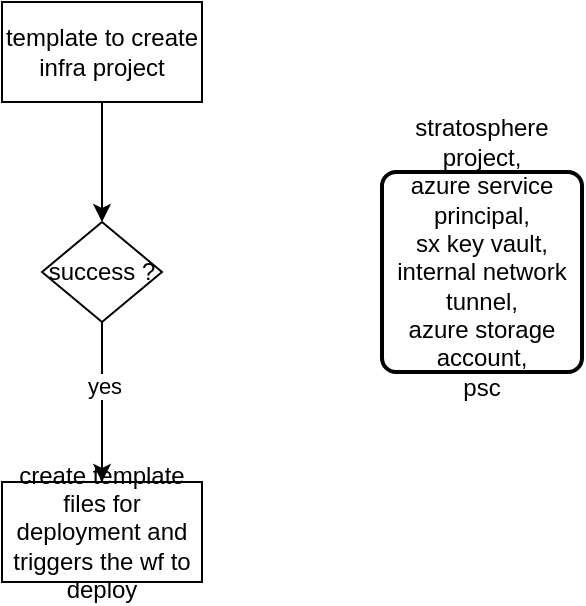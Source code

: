 <mxfile>
    <diagram id="wTmyBGno1Pr7AszwMI3D" name="Page-1">
        <mxGraphModel dx="388" dy="615" grid="1" gridSize="10" guides="1" tooltips="1" connect="1" arrows="1" fold="1" page="1" pageScale="1" pageWidth="850" pageHeight="1100" math="0" shadow="0">
            <root>
                <mxCell id="0"/>
                <mxCell id="1" parent="0"/>
                <mxCell id="4" style="edgeStyle=none;html=1;entryX=0.5;entryY=0;entryDx=0;entryDy=0;" edge="1" parent="1" source="2" target="3">
                    <mxGeometry relative="1" as="geometry"/>
                </mxCell>
                <mxCell id="2" value="template to create infra project" style="html=1;dashed=0;whiteSpace=wrap;" vertex="1" parent="1">
                    <mxGeometry x="50" y="60" width="100" height="50" as="geometry"/>
                </mxCell>
                <mxCell id="7" style="edgeStyle=none;html=1;entryX=0.5;entryY=0;entryDx=0;entryDy=0;" edge="1" parent="1" source="3" target="5">
                    <mxGeometry relative="1" as="geometry"/>
                </mxCell>
                <mxCell id="8" value="yes" style="edgeLabel;html=1;align=center;verticalAlign=middle;resizable=0;points=[];" vertex="1" connectable="0" parent="7">
                    <mxGeometry x="-0.217" y="1" relative="1" as="geometry">
                        <mxPoint as="offset"/>
                    </mxGeometry>
                </mxCell>
                <mxCell id="3" value="success ?" style="shape=rhombus;html=1;dashed=0;whiteSpace=wrap;perimeter=rhombusPerimeter;" vertex="1" parent="1">
                    <mxGeometry x="70" y="170" width="60" height="50" as="geometry"/>
                </mxCell>
                <mxCell id="5" value="create template files for deployment and triggers the wf to deploy" style="html=1;dashed=0;whiteSpace=wrap;" vertex="1" parent="1">
                    <mxGeometry x="50" y="300" width="100" height="50" as="geometry"/>
                </mxCell>
                <mxCell id="9" value="&lt;div&gt;stratosphere project,&lt;/div&gt;&lt;div&gt;azure service principal,&lt;/div&gt;&lt;div&gt;sx key vault,&lt;/div&gt;&lt;div&gt;internal network tunnel,&lt;/div&gt;azure storage account,&lt;div&gt;psc&lt;/div&gt;&lt;div&gt;&lt;br&gt;&lt;/div&gt;" style="rounded=1;whiteSpace=wrap;html=1;absoluteArcSize=1;arcSize=14;strokeWidth=2;" vertex="1" parent="1">
                    <mxGeometry x="240" y="145" width="100" height="100" as="geometry"/>
                </mxCell>
            </root>
        </mxGraphModel>
    </diagram>
</mxfile>